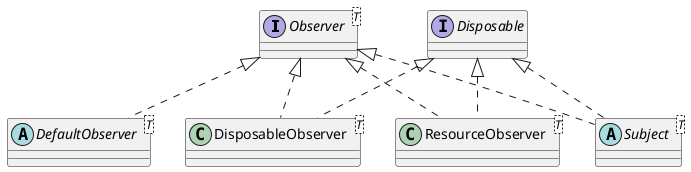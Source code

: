 @startuml

interface Observer<T>
interface Disposable

abstract class DefaultObserver<T>
class DisposableObserver<T>
class ResourceObserver<T>
abstract class Subject<T>

Observer <|.. DefaultObserver
Observer <|.. DisposableObserver
Observer <|.. ResourceObserver
Observer <|.. Subject

Disposable <|.. DisposableObserver
Disposable <|.. ResourceObserver
Disposable <|.. Subject

@enduml